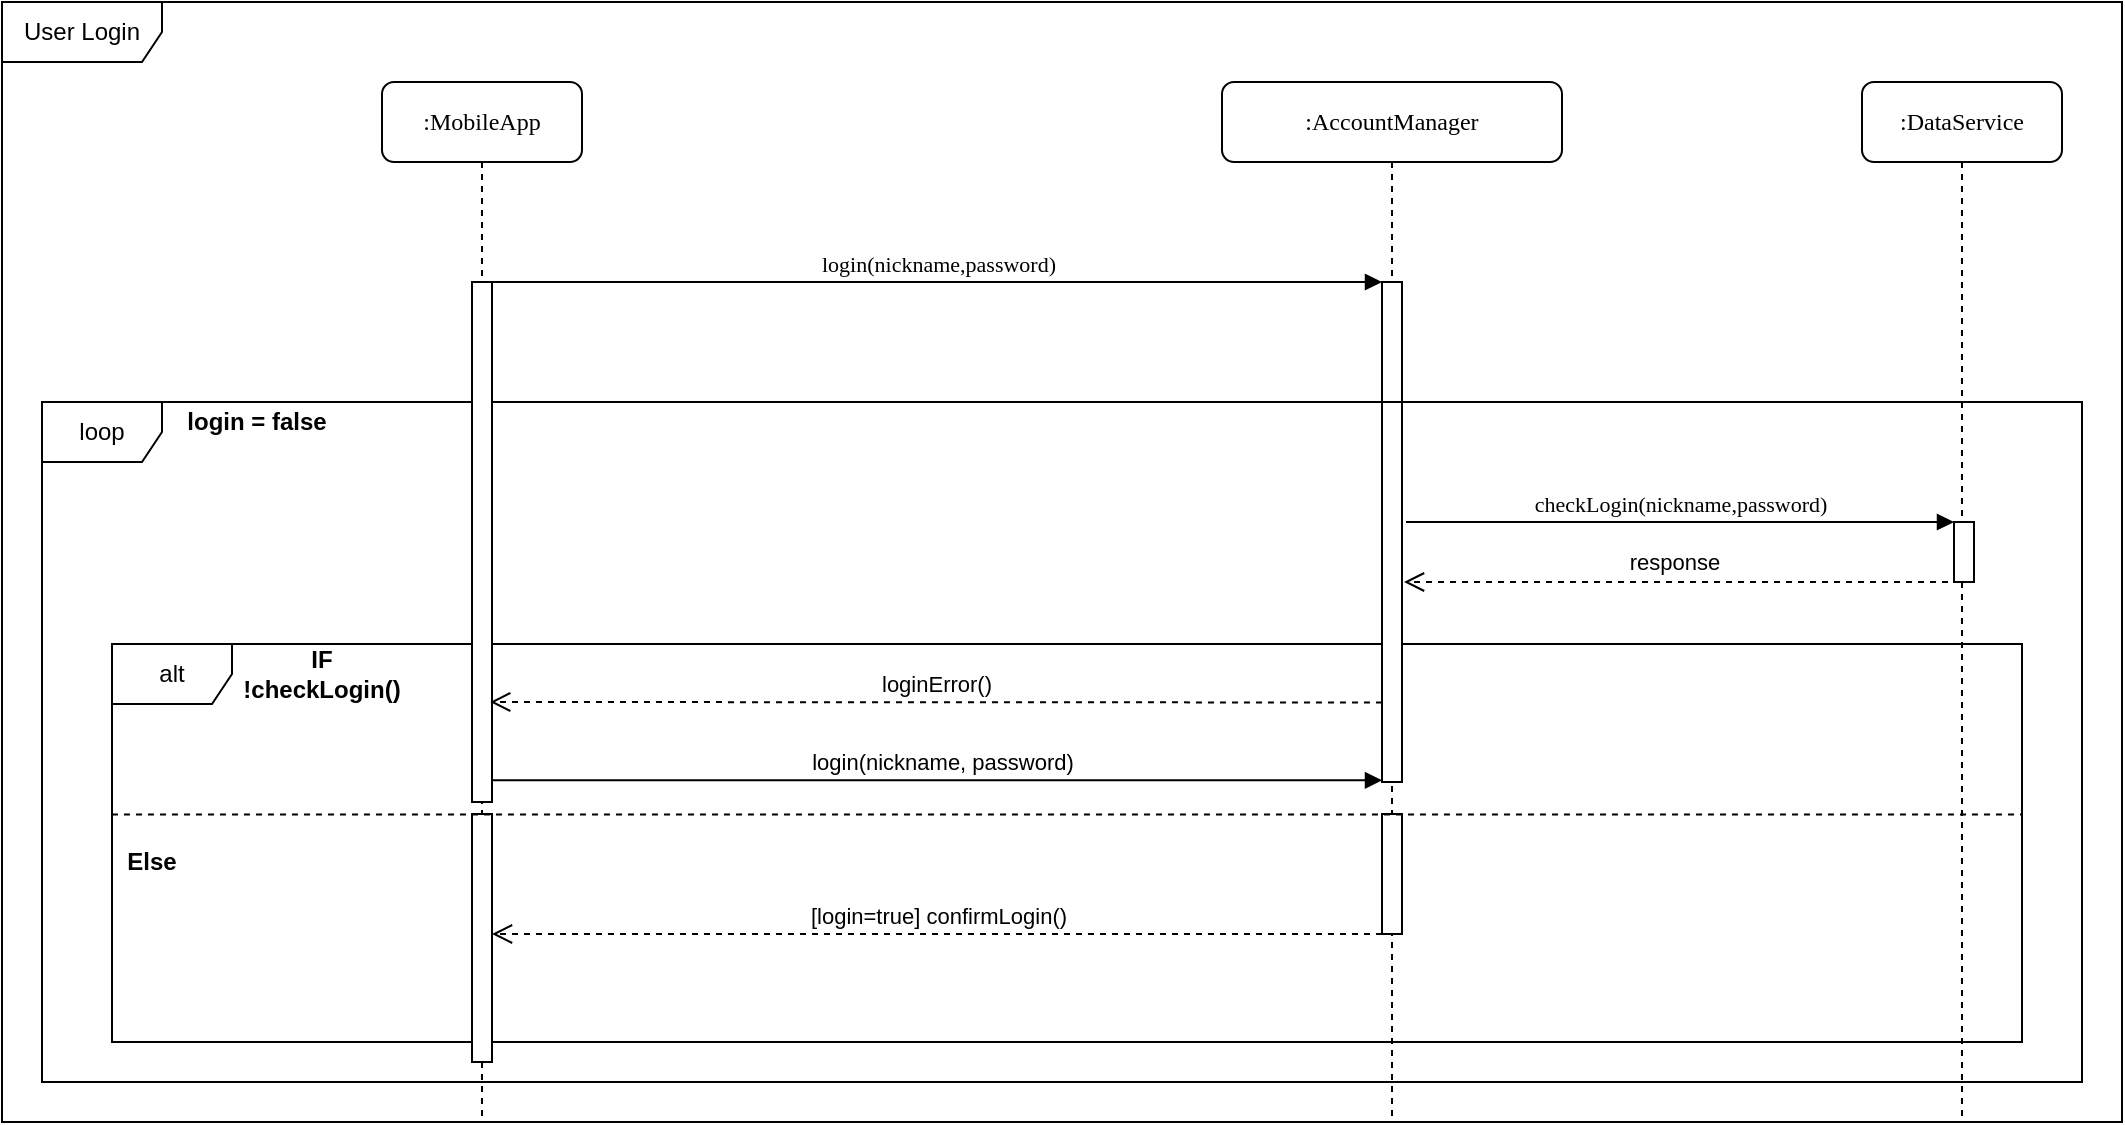 <mxfile version="14.1.8" type="device"><diagram name="Page-1" id="13e1069c-82ec-6db2-03f1-153e76fe0fe0"><mxGraphModel dx="1531" dy="201" grid="1" gridSize="10" guides="1" tooltips="1" connect="1" arrows="1" fold="1" page="1" pageScale="1" pageWidth="1100" pageHeight="850" background="#ffffff" math="0" shadow="0"><root><mxCell id="0"/><mxCell id="1" parent="0"/><mxCell id="wXkMJtXl5DrkG8wXhadT-32" value="loop" style="shape=umlFrame;whiteSpace=wrap;html=1;" parent="1" vertex="1"><mxGeometry x="-70" y="240" width="1020" height="340" as="geometry"/></mxCell><mxCell id="wXkMJtXl5DrkG8wXhadT-2" value="alt" style="shape=umlFrame;whiteSpace=wrap;html=1;" parent="1" vertex="1"><mxGeometry x="-35" y="361" width="955" height="199" as="geometry"/></mxCell><mxCell id="7baba1c4bc27f4b0-2" value=":AccountManager" style="shape=umlLifeline;perimeter=lifelinePerimeter;whiteSpace=wrap;html=1;container=1;collapsible=0;recursiveResize=0;outlineConnect=0;rounded=1;shadow=0;comic=0;labelBackgroundColor=none;strokeWidth=1;fontFamily=Verdana;fontSize=12;align=center;" parent="1" vertex="1"><mxGeometry x="520" y="80" width="170" height="520" as="geometry"/></mxCell><mxCell id="7baba1c4bc27f4b0-10" value="" style="html=1;points=[];perimeter=orthogonalPerimeter;rounded=0;shadow=0;comic=0;labelBackgroundColor=none;strokeWidth=1;fontFamily=Verdana;fontSize=12;align=center;" parent="7baba1c4bc27f4b0-2" vertex="1"><mxGeometry x="80" y="100" width="10" height="60" as="geometry"/></mxCell><mxCell id="wXkMJtXl5DrkG8wXhadT-12" value="" style="html=1;points=[];perimeter=orthogonalPerimeter;rounded=0;shadow=0;comic=0;labelBackgroundColor=none;strokeWidth=1;fontFamily=Verdana;fontSize=12;align=center;" parent="7baba1c4bc27f4b0-2" vertex="1"><mxGeometry x="80" y="366" width="10" height="60" as="geometry"/></mxCell><mxCell id="wXkMJtXl5DrkG8wXhadT-49" value="" style="html=1;points=[];perimeter=orthogonalPerimeter;rounded=0;shadow=0;comic=0;labelBackgroundColor=none;strokeWidth=1;fontFamily=Verdana;fontSize=12;align=center;" parent="7baba1c4bc27f4b0-2" vertex="1"><mxGeometry x="80" y="160" width="10" height="190" as="geometry"/></mxCell><mxCell id="7baba1c4bc27f4b0-3" value=":DataService" style="shape=umlLifeline;perimeter=lifelinePerimeter;whiteSpace=wrap;html=1;container=1;collapsible=0;recursiveResize=0;outlineConnect=0;rounded=1;shadow=0;comic=0;labelBackgroundColor=none;strokeWidth=1;fontFamily=Verdana;fontSize=12;align=center;" parent="1" vertex="1"><mxGeometry x="840" y="80" width="100" height="520" as="geometry"/></mxCell><mxCell id="7baba1c4bc27f4b0-13" value="" style="html=1;points=[];perimeter=orthogonalPerimeter;rounded=0;shadow=0;comic=0;labelBackgroundColor=none;strokeWidth=1;fontFamily=Verdana;fontSize=12;align=center;" parent="7baba1c4bc27f4b0-3" vertex="1"><mxGeometry x="46" y="220" width="10" height="30" as="geometry"/></mxCell><mxCell id="7baba1c4bc27f4b0-8" value=":MobileApp" style="shape=umlLifeline;perimeter=lifelinePerimeter;whiteSpace=wrap;html=1;container=1;collapsible=0;recursiveResize=0;outlineConnect=0;rounded=1;shadow=0;comic=0;labelBackgroundColor=none;strokeWidth=1;fontFamily=Verdana;fontSize=12;align=center;" parent="1" vertex="1"><mxGeometry x="100" y="80" width="100" height="520" as="geometry"/></mxCell><mxCell id="7baba1c4bc27f4b0-9" value="" style="html=1;points=[];perimeter=orthogonalPerimeter;rounded=0;shadow=0;comic=0;labelBackgroundColor=none;strokeWidth=1;fontFamily=Verdana;fontSize=12;align=center;" parent="7baba1c4bc27f4b0-8" vertex="1"><mxGeometry x="45" y="100" width="10" height="260" as="geometry"/></mxCell><mxCell id="wXkMJtXl5DrkG8wXhadT-51" value="" style="html=1;points=[];perimeter=orthogonalPerimeter;rounded=0;shadow=0;comic=0;labelBackgroundColor=none;strokeWidth=1;fontFamily=Verdana;fontSize=12;align=center;" parent="7baba1c4bc27f4b0-8" vertex="1"><mxGeometry x="45" y="366" width="10" height="124" as="geometry"/></mxCell><mxCell id="7baba1c4bc27f4b0-11" value="&lt;font style=&quot;font-size: 11px&quot;&gt;login(nickname,password)&lt;/font&gt;" style="html=1;verticalAlign=bottom;endArrow=block;entryX=0;entryY=0;labelBackgroundColor=none;fontFamily=Verdana;fontSize=12;edgeStyle=elbowEdgeStyle;elbow=vertical;" parent="1" source="7baba1c4bc27f4b0-9" target="7baba1c4bc27f4b0-10" edge="1"><mxGeometry relative="1" as="geometry"><mxPoint x="220" y="190" as="sourcePoint"/></mxGeometry></mxCell><mxCell id="7baba1c4bc27f4b0-14" value="checkLogin(nickname,password)" style="html=1;verticalAlign=bottom;endArrow=block;entryX=0;entryY=0;labelBackgroundColor=none;fontFamily=Verdana;fontSize=11;edgeStyle=elbowEdgeStyle;elbow=vertical;" parent="1" edge="1"><mxGeometry relative="1" as="geometry"><mxPoint x="612" y="300" as="sourcePoint"/><mxPoint x="886" y="300.0" as="targetPoint"/><Array as="points"><mxPoint x="851" y="300"/></Array><mxPoint as="offset"/></mxGeometry></mxCell><mxCell id="wXkMJtXl5DrkG8wXhadT-3" value="IF &lt;br&gt;!checkLogin()" style="text;html=1;strokeColor=none;align=center;verticalAlign=middle;whiteSpace=wrap;rounded=0;fontStyle=1" parent="1" vertex="1"><mxGeometry y="363" width="140" height="25" as="geometry"/></mxCell><mxCell id="wXkMJtXl5DrkG8wXhadT-4" value="" style="html=1;verticalAlign=bottom;endArrow=open;dashed=1;endSize=8;" parent="1" edge="1"><mxGeometry relative="1" as="geometry"><mxPoint x="883" y="330" as="sourcePoint"/><mxPoint x="611" y="330" as="targetPoint"/><Array as="points"><mxPoint x="811" y="330"/></Array></mxGeometry></mxCell><mxCell id="wXkMJtXl5DrkG8wXhadT-5" value="response" style="text;html=1;align=center;verticalAlign=middle;resizable=0;points=[];autosize=1;fontSize=11;" parent="1" vertex="1"><mxGeometry x="716" y="310" width="60" height="20" as="geometry"/></mxCell><mxCell id="wXkMJtXl5DrkG8wXhadT-10" value="loginError()" style="html=1;verticalAlign=bottom;endArrow=open;dashed=1;endSize=8;labelBackgroundColor=none;exitX=-0.044;exitY=0.998;exitDx=0;exitDy=0;exitPerimeter=0;entryX=0.866;entryY=0.998;entryDx=0;entryDy=0;entryPerimeter=0;" parent="1" edge="1"><mxGeometry relative="1" as="geometry"><mxPoint x="600.0" y="390.24" as="sourcePoint"/><mxPoint x="154.1" y="390.0" as="targetPoint"/></mxGeometry></mxCell><mxCell id="wXkMJtXl5DrkG8wXhadT-11" value="Else" style="text;html=1;strokeColor=none;align=center;verticalAlign=middle;whiteSpace=wrap;rounded=0;fontStyle=1" parent="1" vertex="1"><mxGeometry x="-30" y="460" width="30" height="20" as="geometry"/></mxCell><mxCell id="wXkMJtXl5DrkG8wXhadT-33" value="login = false" style="text;html=1;strokeColor=none;align=center;verticalAlign=middle;whiteSpace=wrap;rounded=0;fontStyle=1" parent="1" vertex="1"><mxGeometry x="-5" y="240" width="85" height="20" as="geometry"/></mxCell><mxCell id="wXkMJtXl5DrkG8wXhadT-38" value="" style="html=1;points=[];perimeter=orthogonalPerimeter;rounded=0;shadow=0;comic=0;labelBackgroundColor=none;strokeWidth=1;fontFamily=Verdana;fontSize=12;align=center;" parent="1" vertex="1"><mxGeometry x="600" y="240" width="10" as="geometry"/></mxCell><mxCell id="wXkMJtXl5DrkG8wXhadT-46" value="[login=true] confirmLogin()" style="html=1;verticalAlign=bottom;endArrow=open;dashed=1;endSize=8;labelBackgroundColor=none;" parent="1" source="wXkMJtXl5DrkG8wXhadT-12" target="wXkMJtXl5DrkG8wXhadT-51" edge="1"><mxGeometry relative="1" as="geometry"><mxPoint x="410" y="530" as="sourcePoint"/><mxPoint x="155" y="540.0" as="targetPoint"/><Array as="points"><mxPoint x="380" y="506"/></Array></mxGeometry></mxCell><mxCell id="wXkMJtXl5DrkG8wXhadT-54" value="" style="endArrow=none;dashed=1;html=1;labelBackgroundColor=none;fontSize=11;exitX=0;exitY=0.379;exitDx=0;exitDy=0;exitPerimeter=0;entryX=1;entryY=0.379;entryDx=0;entryDy=0;entryPerimeter=0;" parent="1" edge="1"><mxGeometry width="50" height="50" relative="1" as="geometry"><mxPoint x="-35" y="446.27" as="sourcePoint"/><mxPoint x="920" y="446.27" as="targetPoint"/></mxGeometry></mxCell><mxCell id="PA6t7yd7Lb30Mcm8lVMA-7" value="login(nickname, password)" style="html=1;verticalAlign=bottom;endArrow=block;exitX=1.009;exitY=0.939;exitDx=0;exitDy=0;exitPerimeter=0;" parent="1" edge="1"><mxGeometry x="0.011" width="80" relative="1" as="geometry"><mxPoint x="155.09" y="429.14" as="sourcePoint"/><mxPoint x="600" y="429.14" as="targetPoint"/><mxPoint as="offset"/></mxGeometry></mxCell><mxCell id="chCPm_QK2gp3lCc0L_u0-1" value="User Login" style="shape=umlFrame;whiteSpace=wrap;html=1;fillColor=#FFFFFF;width=80;height=30;" vertex="1" parent="1"><mxGeometry x="-90" y="40" width="1060" height="560" as="geometry"/></mxCell></root></mxGraphModel></diagram></mxfile>